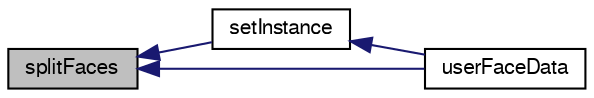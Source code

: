 digraph "splitFaces"
{
  bgcolor="transparent";
  edge [fontname="FreeSans",fontsize="10",labelfontname="FreeSans",labelfontsize="10"];
  node [fontname="FreeSans",fontsize="10",shape=record];
  rankdir="LR";
  Node12377 [label="splitFaces",height=0.2,width=0.4,color="black", fillcolor="grey75", style="filled", fontcolor="black"];
  Node12377 -> Node12378 [dir="back",color="midnightblue",fontsize="10",style="solid",fontname="FreeSans"];
  Node12378 [label="setInstance",height=0.2,width=0.4,color="black",URL="$a24662.html#add9813891a074bebd77384af1717b0bf",tooltip="Set instance of all local IOobjects. "];
  Node12378 -> Node12379 [dir="back",color="midnightblue",fontsize="10",style="solid",fontname="FreeSans"];
  Node12379 [label="userFaceData",height=0.2,width=0.4,color="black",URL="$a24662.html#a2cb6efa4184bedfbed60b069881c26a3"];
  Node12377 -> Node12379 [dir="back",color="midnightblue",fontsize="10",style="solid",fontname="FreeSans"];
}

